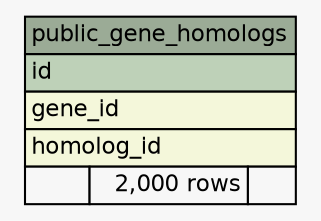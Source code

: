 // dot 2.36.0 on Linux 3.13.0-43-generic
// SchemaSpy rev 590
digraph "public_gene_homologs" {
  graph [
    rankdir="RL"
    bgcolor="#f7f7f7"
    nodesep="0.18"
    ranksep="0.46"
    fontname="Helvetica"
    fontsize="11"
  ];
  node [
    fontname="Helvetica"
    fontsize="11"
    shape="plaintext"
  ];
  edge [
    arrowsize="0.8"
  ];
  "public_gene_homologs" [
    label=<
    <TABLE BORDER="0" CELLBORDER="1" CELLSPACING="0" BGCOLOR="#ffffff">
      <TR><TD COLSPAN="3" BGCOLOR="#9bab96" ALIGN="CENTER">public_gene_homologs</TD></TR>
      <TR><TD PORT="id" COLSPAN="3" BGCOLOR="#bed1b8" ALIGN="LEFT">id</TD></TR>
      <TR><TD PORT="gene_id" COLSPAN="3" BGCOLOR="#f4f7da" ALIGN="LEFT">gene_id</TD></TR>
      <TR><TD PORT="homolog_id" COLSPAN="3" BGCOLOR="#f4f7da" ALIGN="LEFT">homolog_id</TD></TR>
      <TR><TD ALIGN="LEFT" BGCOLOR="#f7f7f7">  </TD><TD ALIGN="RIGHT" BGCOLOR="#f7f7f7">2,000 rows</TD><TD ALIGN="RIGHT" BGCOLOR="#f7f7f7">  </TD></TR>
    </TABLE>>
    URL="tables/public_gene_homologs.html"
    tooltip="public_gene_homologs"
  ];
}
